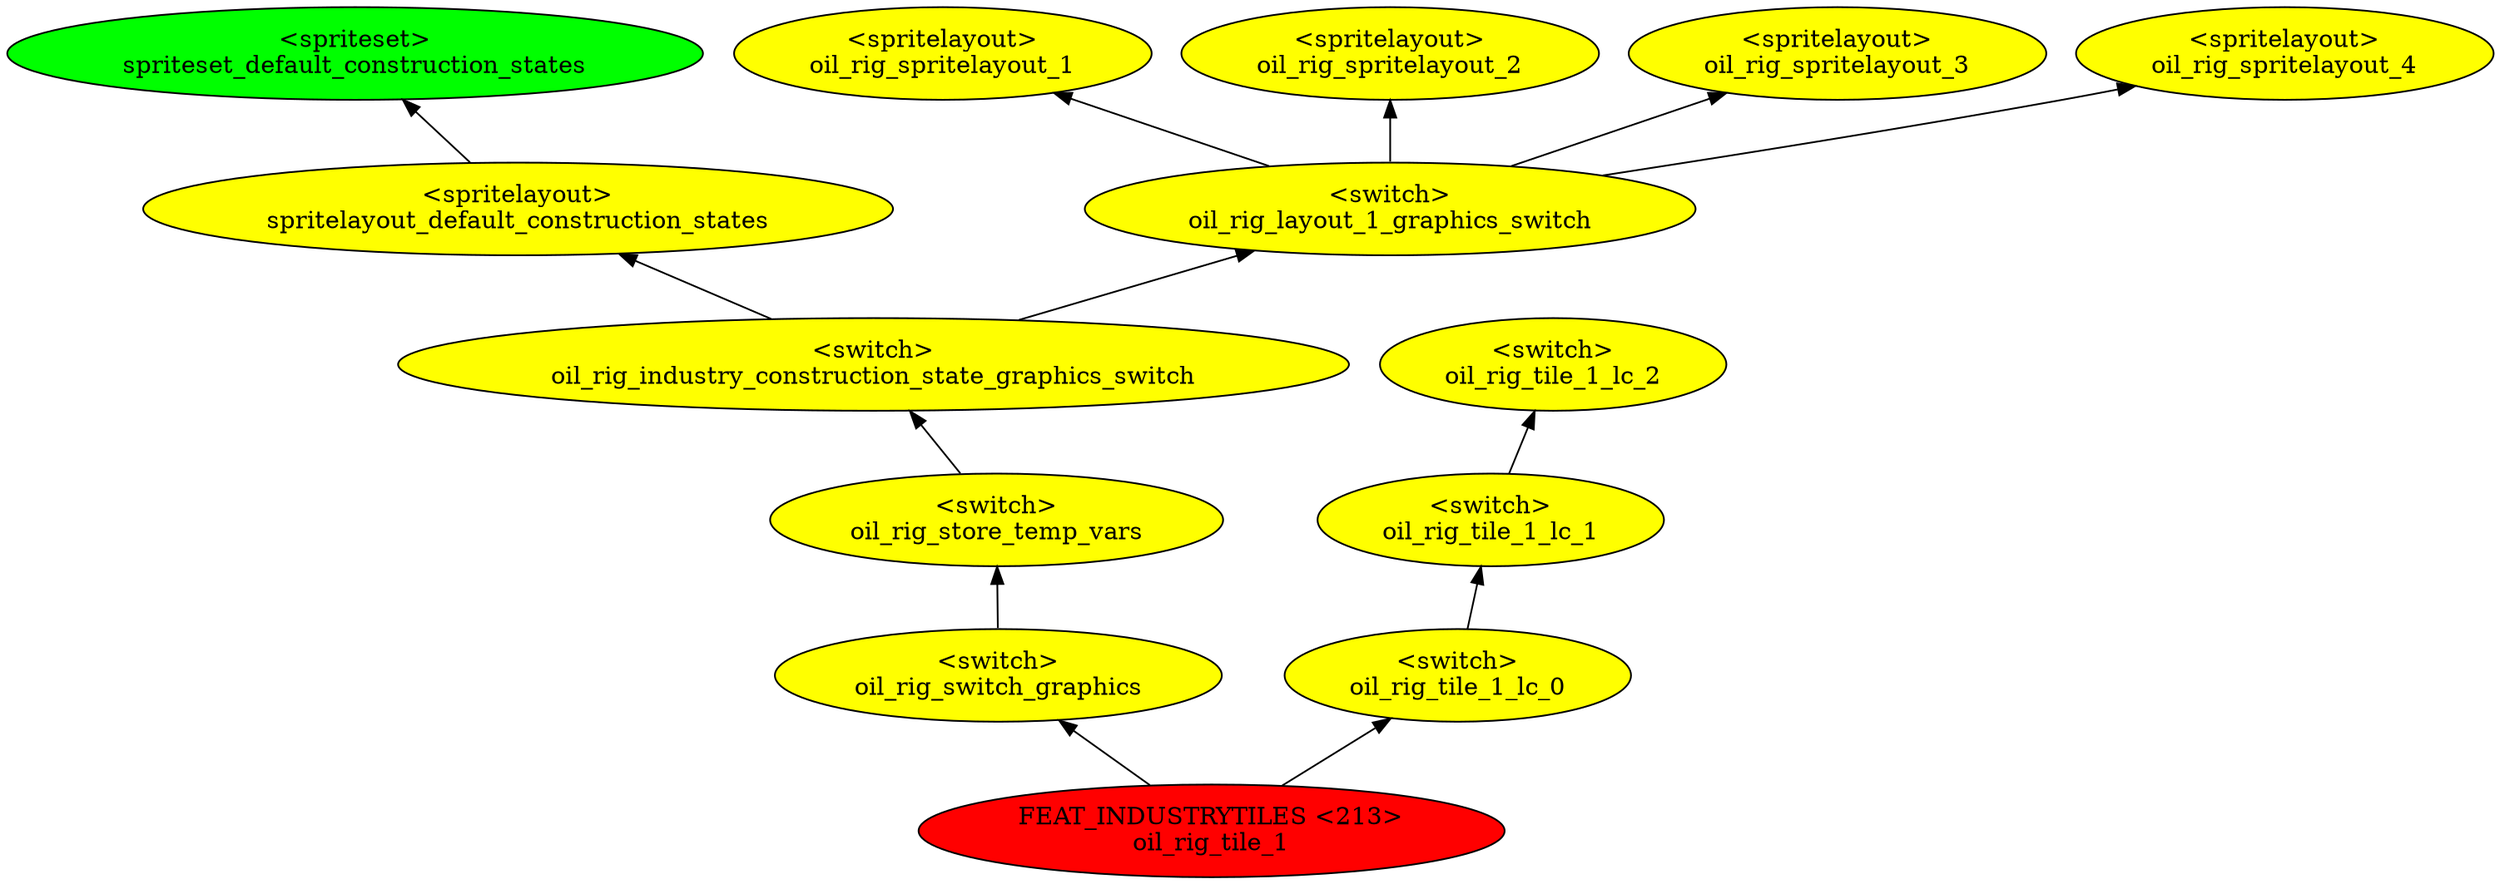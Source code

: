 digraph {
rankdir="BT"
spriteset_default_construction_states [fillcolor=green style="filled" label="<spriteset>\nspriteset_default_construction_states"]
spritelayout_default_construction_states [fillcolor=yellow style="filled" label="<spritelayout>\nspritelayout_default_construction_states"]
oil_rig_spritelayout_1 [fillcolor=yellow style="filled" label="<spritelayout>\noil_rig_spritelayout_1"]
oil_rig_spritelayout_2 [fillcolor=yellow style="filled" label="<spritelayout>\noil_rig_spritelayout_2"]
oil_rig_spritelayout_3 [fillcolor=yellow style="filled" label="<spritelayout>\noil_rig_spritelayout_3"]
oil_rig_spritelayout_4 [fillcolor=yellow style="filled" label="<spritelayout>\noil_rig_spritelayout_4"]
oil_rig_layout_1_graphics_switch [fillcolor=yellow style="filled" label="<switch>\noil_rig_layout_1_graphics_switch"]
oil_rig_industry_construction_state_graphics_switch [fillcolor=yellow style="filled" label="<switch>\noil_rig_industry_construction_state_graphics_switch"]
oil_rig_store_temp_vars [fillcolor=yellow style="filled" label="<switch>\noil_rig_store_temp_vars"]
oil_rig_switch_graphics [fillcolor=yellow style="filled" label="<switch>\noil_rig_switch_graphics"]
oil_rig_tile_1_lc_2 [fillcolor=yellow style="filled" label="<switch>\noil_rig_tile_1_lc_2"]
oil_rig_tile_1_lc_1 [fillcolor=yellow style="filled" label="<switch>\noil_rig_tile_1_lc_1"]
oil_rig_tile_1_lc_0 [fillcolor=yellow style="filled" label="<switch>\noil_rig_tile_1_lc_0"]
oil_rig_tile_1 [fillcolor=red style="filled" label="FEAT_INDUSTRYTILES <213>\noil_rig_tile_1"]
oil_rig_layout_1_graphics_switch->oil_rig_spritelayout_3
oil_rig_industry_construction_state_graphics_switch->oil_rig_layout_1_graphics_switch
oil_rig_layout_1_graphics_switch->oil_rig_spritelayout_2
oil_rig_layout_1_graphics_switch->oil_rig_spritelayout_1
oil_rig_switch_graphics->oil_rig_store_temp_vars
oil_rig_tile_1->oil_rig_switch_graphics
oil_rig_tile_1->oil_rig_tile_1_lc_0
oil_rig_store_temp_vars->oil_rig_industry_construction_state_graphics_switch
oil_rig_tile_1_lc_1->oil_rig_tile_1_lc_2
oil_rig_tile_1_lc_0->oil_rig_tile_1_lc_1
spritelayout_default_construction_states->spriteset_default_construction_states
oil_rig_industry_construction_state_graphics_switch->spritelayout_default_construction_states
oil_rig_layout_1_graphics_switch->oil_rig_spritelayout_4
}

